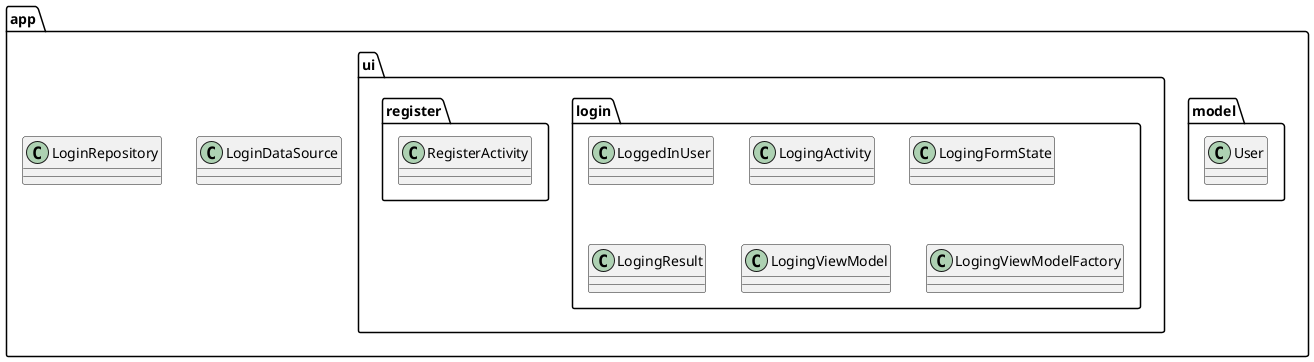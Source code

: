 @startuml model

package app{

	package model{
  	class User{

    }

  }

  class LoginDataSource{

  }

  class LoginRepository{

  }

  package ui{
  	package login{
    	class LoggedInUser{

      }

      class LogingActivity{

      }

      class LogingFormState{

      }

      class LogingResult{

      }

      class LogingViewModel{

      }

      class LogingViewModelFactory{

      }

    }

    package register{
    	class RegisterActivity{

      }

    }

  }


}
@enduml